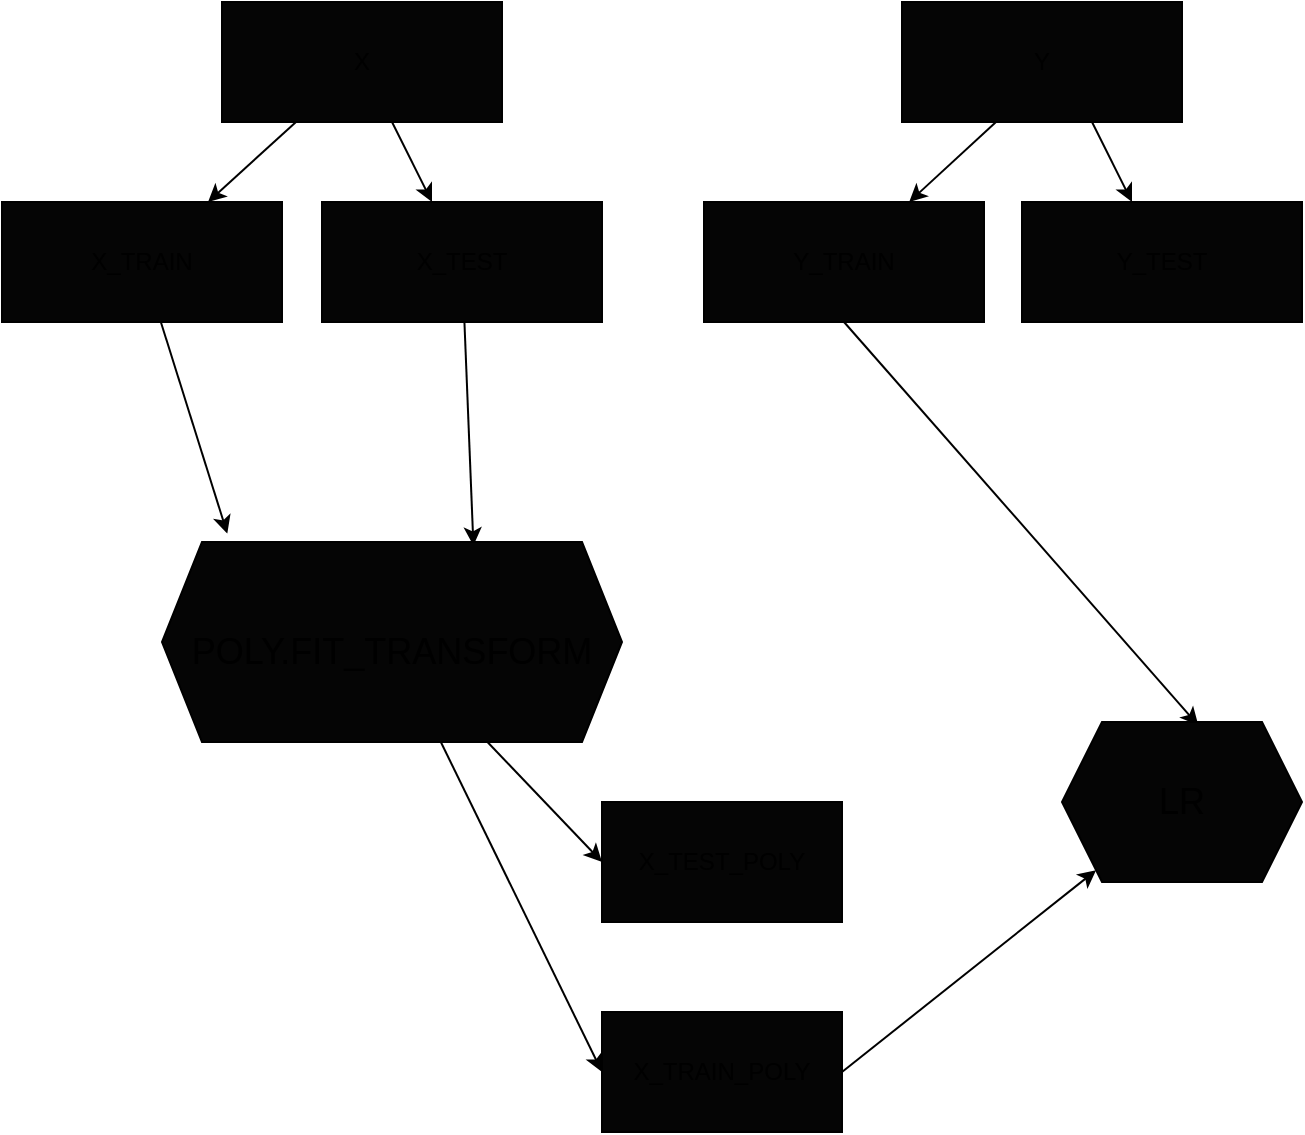 <mxfile>
    <diagram id="3thlsXLOhWlS8fTt9m0Y" name="Page-1">
        <mxGraphModel dx="729" dy="624" grid="1" gridSize="10" guides="1" tooltips="1" connect="1" arrows="1" fold="1" page="1" pageScale="1" pageWidth="827" pageHeight="1169" math="0" shadow="0">
            <root>
                <mxCell id="0"/>
                <mxCell id="1" parent="0"/>
                <mxCell id="14" value="" style="edgeStyle=none;html=1;fontSize=30;" edge="1" parent="1" source="2" target="13">
                    <mxGeometry relative="1" as="geometry"/>
                </mxCell>
                <mxCell id="16" value="" style="edgeStyle=none;html=1;fontSize=30;" edge="1" parent="1" source="2" target="15">
                    <mxGeometry relative="1" as="geometry"/>
                </mxCell>
                <mxCell id="2" value="X" style="whiteSpace=wrap;html=1;fillColor=#050505;" vertex="1" parent="1">
                    <mxGeometry x="150" y="10" width="140" height="60" as="geometry"/>
                </mxCell>
                <mxCell id="3" value="Y" style="whiteSpace=wrap;html=1;fillColor=#050505;" vertex="1" parent="1">
                    <mxGeometry x="490" y="10" width="140" height="60" as="geometry"/>
                </mxCell>
                <mxCell id="26" style="edgeStyle=none;html=1;exitX=1;exitY=0.5;exitDx=0;exitDy=0;fontSize=18;" edge="1" parent="1" source="8" target="24">
                    <mxGeometry relative="1" as="geometry"/>
                </mxCell>
                <mxCell id="8" value="X_TRAIN_POLY" style="whiteSpace=wrap;html=1;fillColor=#050505;" vertex="1" parent="1">
                    <mxGeometry x="340" y="515" width="120" height="60" as="geometry"/>
                </mxCell>
                <mxCell id="10" value="X_TEST_POLY" style="whiteSpace=wrap;html=1;fillColor=#050505;" vertex="1" parent="1">
                    <mxGeometry x="340" y="410" width="120" height="60" as="geometry"/>
                </mxCell>
                <mxCell id="21" style="edgeStyle=none;html=1;entryX=0.142;entryY=-0.042;entryDx=0;entryDy=0;fontSize=30;entryPerimeter=0;" edge="1" parent="1" source="13" target="23">
                    <mxGeometry relative="1" as="geometry">
                        <mxPoint x="250" y="310" as="targetPoint"/>
                    </mxGeometry>
                </mxCell>
                <mxCell id="13" value="X_TRAIN" style="whiteSpace=wrap;html=1;fillColor=#050505;" vertex="1" parent="1">
                    <mxGeometry x="40" y="110" width="140" height="60" as="geometry"/>
                </mxCell>
                <mxCell id="22" style="edgeStyle=none;html=1;fontSize=30;entryX=0.677;entryY=0.017;entryDx=0;entryDy=0;entryPerimeter=0;" edge="1" parent="1" source="15" target="23">
                    <mxGeometry relative="1" as="geometry">
                        <mxPoint x="304" y="310" as="targetPoint"/>
                    </mxGeometry>
                </mxCell>
                <mxCell id="15" value="X_TEST" style="whiteSpace=wrap;html=1;fillColor=#050505;" vertex="1" parent="1">
                    <mxGeometry x="200" y="110" width="140" height="60" as="geometry"/>
                </mxCell>
                <mxCell id="17" value="" style="edgeStyle=none;html=1;fontSize=30;" edge="1" parent="1" target="19">
                    <mxGeometry relative="1" as="geometry">
                        <mxPoint x="537" y="70" as="sourcePoint"/>
                    </mxGeometry>
                </mxCell>
                <mxCell id="18" value="" style="edgeStyle=none;html=1;fontSize=30;" edge="1" parent="1" target="20">
                    <mxGeometry relative="1" as="geometry">
                        <mxPoint x="585" y="70" as="sourcePoint"/>
                    </mxGeometry>
                </mxCell>
                <mxCell id="19" value="Y_TRAIN" style="whiteSpace=wrap;html=1;fillColor=#050505;" vertex="1" parent="1">
                    <mxGeometry x="391" y="110" width="140" height="60" as="geometry"/>
                </mxCell>
                <mxCell id="25" style="edgeStyle=none;html=1;exitX=0.5;exitY=1;exitDx=0;exitDy=0;entryX=0.568;entryY=0.021;entryDx=0;entryDy=0;entryPerimeter=0;fontSize=18;" edge="1" parent="1" source="19" target="24">
                    <mxGeometry relative="1" as="geometry"/>
                </mxCell>
                <mxCell id="20" value="Y_TEST" style="whiteSpace=wrap;html=1;fillColor=#050505;" vertex="1" parent="1">
                    <mxGeometry x="550" y="110" width="140" height="60" as="geometry"/>
                </mxCell>
                <mxCell id="28" style="edgeStyle=none;html=1;entryX=0;entryY=0.5;entryDx=0;entryDy=0;fontSize=18;" edge="1" parent="1" source="23" target="10">
                    <mxGeometry relative="1" as="geometry"/>
                </mxCell>
                <mxCell id="29" style="edgeStyle=none;html=1;entryX=0;entryY=0.5;entryDx=0;entryDy=0;fontSize=18;" edge="1" parent="1" source="23" target="8">
                    <mxGeometry relative="1" as="geometry"/>
                </mxCell>
                <mxCell id="23" value="&lt;font style=&quot;font-size: 18px&quot;&gt;POLY.FIT_TRANSFORM&lt;/font&gt;" style="shape=hexagon;perimeter=hexagonPerimeter2;whiteSpace=wrap;html=1;fixedSize=1;fontSize=30;fillColor=#050505;" vertex="1" parent="1">
                    <mxGeometry x="120" y="280" width="230" height="100" as="geometry"/>
                </mxCell>
                <mxCell id="24" value="LR" style="shape=hexagon;perimeter=hexagonPerimeter2;whiteSpace=wrap;html=1;fixedSize=1;fontSize=18;fillColor=#050505;" vertex="1" parent="1">
                    <mxGeometry x="570" y="370" width="120" height="80" as="geometry"/>
                </mxCell>
            </root>
        </mxGraphModel>
    </diagram>
</mxfile>